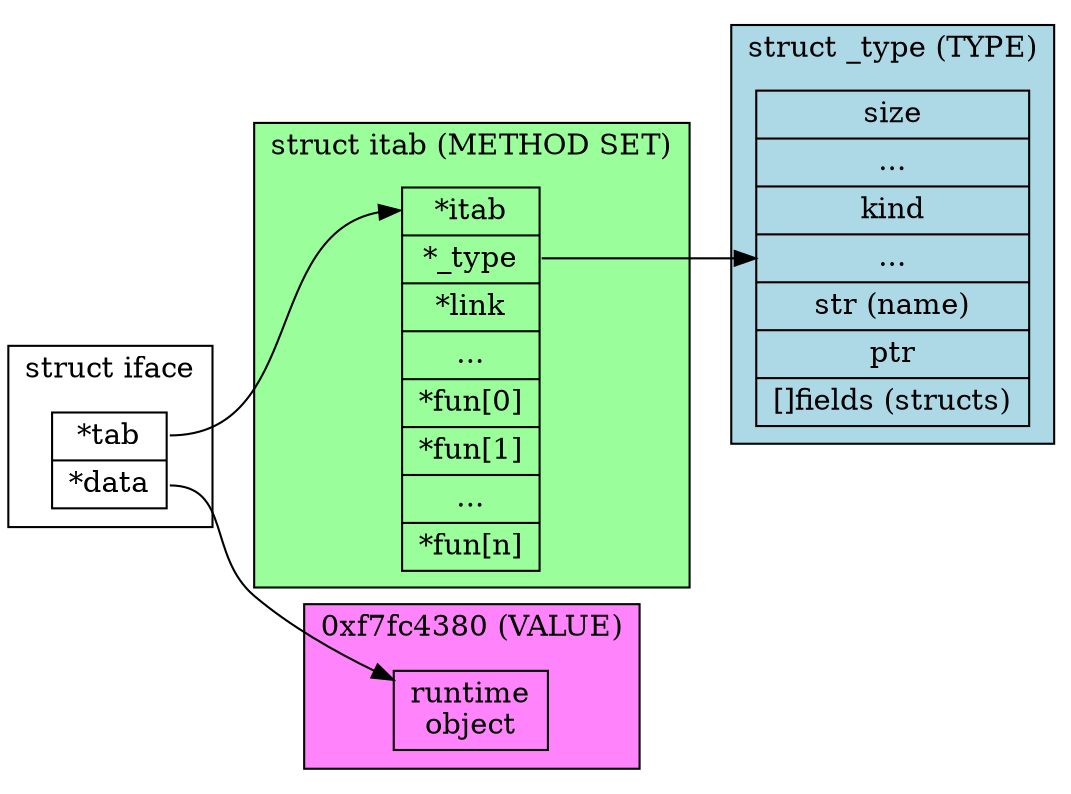 digraph G {
  rankdir="LR";
  subgraph X {
    node [shape=record]
    subgraph cluster_0 {
      label = "struct iface";
      iface [ label = " <iftab> *tab  | <data> *data " ];
    }
    subgraph cluster_1 {
      label = "struct itab (METHOD SET)";
			bgcolor=palegreen1;
      itable [ label = " <itab> *itab  | <type> *_type | *link  | ... | *fun[0] | *fun[1] | ... | *fun[n] " ];
    }
    subgraph cluster_2  {
      label = "0xf7fc4380 (VALUE)"
			bgcolor=orchid1;
      object [ label = "runtime\nobject" ];
    }
    subgraph cluster_3 {
			bgcolor=lightblue;
      label = "struct _type (TYPE)";
      type [ label = " size | ... | kind | ...| str (name) | ptr | []fields (structs)" ];
    }
  }
  itable:type -> type;
  iface:iftab -> itable:itab;
  iface:data -> object;
}
